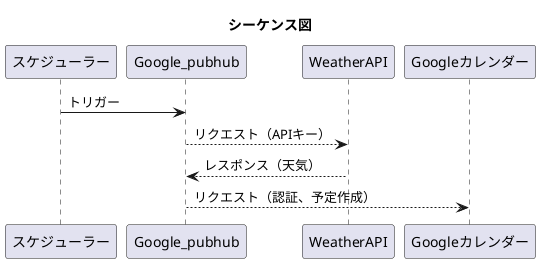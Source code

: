 @startuml
title シーケンス図
スケジューラー -> Google_pubhub: トリガー
Google_pubhub --> WeatherAPI: リクエスト（APIキー）
WeatherAPI --> Google_pubhub: レスポンス（天気）
Google_pubhub --> Googleカレンダー: リクエスト（認証、予定作成）
@enduml